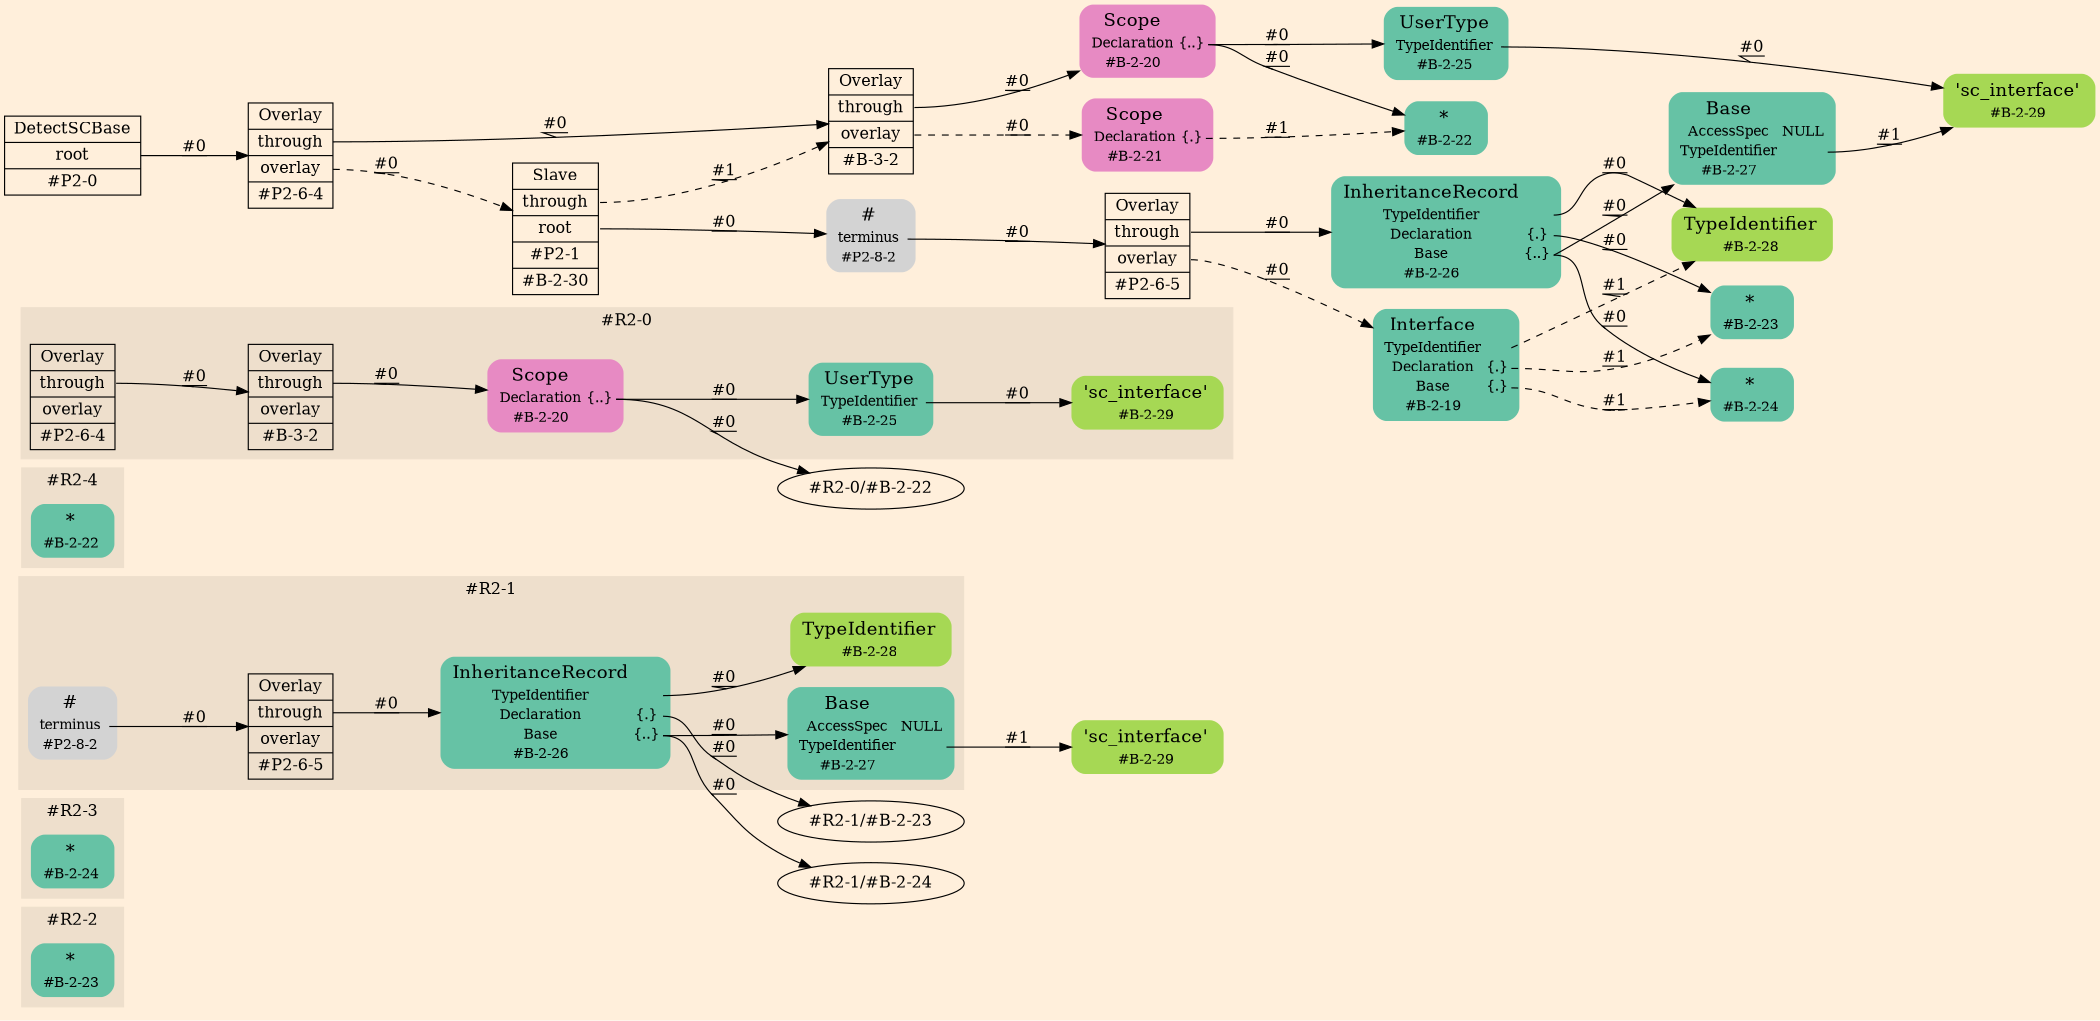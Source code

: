 digraph Inferno {
graph [
rankdir = "LR"
ranksep = 1.0
size = "14,20"
bgcolor = antiquewhite1
color = black
fontcolor = black
];
node [
];
subgraph "cluster#R2-2" {
label = "#R2-2"
style = "filled"
color = antiquewhite2
"#R2-2/#B-2-23" [
shape = "plaintext"
fillcolor = "/set28/1"
label = <<TABLE BORDER="0" CELLBORDER="0" CELLSPACING="0">
 <TR>
  <TD><FONT POINT-SIZE="16.0">*</FONT></TD>
  <TD></TD>
 </TR>
 <TR>
  <TD>#B-2-23</TD>
  <TD PORT="port0"></TD>
 </TR>
</TABLE>>
style = "rounded,filled"
fontsize = "12"
];
}
subgraph "cluster#R2-3" {
label = "#R2-3"
style = "filled"
color = antiquewhite2
"#R2-3/#B-2-24" [
shape = "plaintext"
fillcolor = "/set28/1"
label = <<TABLE BORDER="0" CELLBORDER="0" CELLSPACING="0">
 <TR>
  <TD><FONT POINT-SIZE="16.0">*</FONT></TD>
  <TD></TD>
 </TR>
 <TR>
  <TD>#B-2-24</TD>
  <TD PORT="port0"></TD>
 </TR>
</TABLE>>
style = "rounded,filled"
fontsize = "12"
];
}
"#R2-1/#B-2-29" [
shape = "plaintext"
fillcolor = "/set28/5"
label = <<TABLE BORDER="0" CELLBORDER="0" CELLSPACING="0">
 <TR>
  <TD><FONT POINT-SIZE="16.0">'sc_interface'</FONT></TD>
  <TD></TD>
 </TR>
 <TR>
  <TD>#B-2-29</TD>
  <TD PORT="port0"></TD>
 </TR>
</TABLE>>
style = "rounded,filled"
fontsize = "12"
];
subgraph "cluster#R2-1" {
label = "#R2-1"
style = "filled"
color = antiquewhite2
"#R2-1/#B-2-27" [
shape = "plaintext"
fillcolor = "/set28/1"
label = <<TABLE BORDER="0" CELLBORDER="0" CELLSPACING="0">
 <TR>
  <TD><FONT POINT-SIZE="16.0">Base</FONT></TD>
  <TD></TD>
 </TR>
 <TR>
  <TD>AccessSpec</TD>
  <TD PORT="port0">NULL</TD>
 </TR>
 <TR>
  <TD>TypeIdentifier</TD>
  <TD PORT="port1"></TD>
 </TR>
 <TR>
  <TD>#B-2-27</TD>
  <TD PORT="port2"></TD>
 </TR>
</TABLE>>
style = "rounded,filled"
fontsize = "12"
];
"#R2-1/#B-2-26" [
shape = "plaintext"
fillcolor = "/set28/1"
label = <<TABLE BORDER="0" CELLBORDER="0" CELLSPACING="0">
 <TR>
  <TD><FONT POINT-SIZE="16.0">InheritanceRecord</FONT></TD>
  <TD></TD>
 </TR>
 <TR>
  <TD>TypeIdentifier</TD>
  <TD PORT="port0"></TD>
 </TR>
 <TR>
  <TD>Declaration</TD>
  <TD PORT="port1">{.}</TD>
 </TR>
 <TR>
  <TD>Base</TD>
  <TD PORT="port2">{..}</TD>
 </TR>
 <TR>
  <TD>#B-2-26</TD>
  <TD PORT="port3"></TD>
 </TR>
</TABLE>>
style = "rounded,filled"
fontsize = "12"
];
"#R2-1/#B-2-28" [
shape = "plaintext"
fillcolor = "/set28/5"
label = <<TABLE BORDER="0" CELLBORDER="0" CELLSPACING="0">
 <TR>
  <TD><FONT POINT-SIZE="16.0">TypeIdentifier</FONT></TD>
  <TD></TD>
 </TR>
 <TR>
  <TD>#B-2-28</TD>
  <TD PORT="port0"></TD>
 </TR>
</TABLE>>
style = "rounded,filled"
fontsize = "12"
];
"#R2-1/#P2-8-2" [
shape = "plaintext"
label = <<TABLE BORDER="0" CELLBORDER="0" CELLSPACING="0">
 <TR>
  <TD><FONT POINT-SIZE="16.0">#</FONT></TD>
  <TD></TD>
 </TR>
 <TR>
  <TD>terminus</TD>
  <TD PORT="port0"></TD>
 </TR>
 <TR>
  <TD>#P2-8-2</TD>
  <TD PORT="port1"></TD>
 </TR>
</TABLE>>
style = "rounded,filled"
fontsize = "12"
];
"#R2-1/#P2-6-5" [
shape = "record"
fillcolor = antiquewhite2
label = "<fixed> Overlay | <port0> through | <port1> overlay | <port2> #P2-6-5"
style = "filled"
fontsize = "14"
color = black
fontcolor = black
];
}
subgraph "cluster#R2-4" {
label = "#R2-4"
style = "filled"
color = antiquewhite2
"#R2-4/#B-2-22" [
shape = "plaintext"
fillcolor = "/set28/1"
label = <<TABLE BORDER="0" CELLBORDER="0" CELLSPACING="0">
 <TR>
  <TD><FONT POINT-SIZE="16.0">*</FONT></TD>
  <TD></TD>
 </TR>
 <TR>
  <TD>#B-2-22</TD>
  <TD PORT="port0"></TD>
 </TR>
</TABLE>>
style = "rounded,filled"
fontsize = "12"
];
}
subgraph "cluster#R2-0" {
label = "#R2-0"
style = "filled"
color = antiquewhite2
"#R2-0/#B-2-29" [
shape = "plaintext"
fillcolor = "/set28/5"
label = <<TABLE BORDER="0" CELLBORDER="0" CELLSPACING="0">
 <TR>
  <TD><FONT POINT-SIZE="16.0">'sc_interface'</FONT></TD>
  <TD></TD>
 </TR>
 <TR>
  <TD>#B-2-29</TD>
  <TD PORT="port0"></TD>
 </TR>
</TABLE>>
style = "rounded,filled"
fontsize = "12"
];
"#R2-0/#B-2-25" [
shape = "plaintext"
fillcolor = "/set28/1"
label = <<TABLE BORDER="0" CELLBORDER="0" CELLSPACING="0">
 <TR>
  <TD><FONT POINT-SIZE="16.0">UserType</FONT></TD>
  <TD></TD>
 </TR>
 <TR>
  <TD>TypeIdentifier</TD>
  <TD PORT="port0"></TD>
 </TR>
 <TR>
  <TD>#B-2-25</TD>
  <TD PORT="port1"></TD>
 </TR>
</TABLE>>
style = "rounded,filled"
fontsize = "12"
];
"#R2-0/#P2-6-4" [
shape = "record"
fillcolor = antiquewhite2
label = "<fixed> Overlay | <port0> through | <port1> overlay | <port2> #P2-6-4"
style = "filled"
fontsize = "14"
color = black
fontcolor = black
];
"#R2-0/#B-2-20" [
shape = "plaintext"
fillcolor = "/set28/4"
label = <<TABLE BORDER="0" CELLBORDER="0" CELLSPACING="0">
 <TR>
  <TD><FONT POINT-SIZE="16.0">Scope</FONT></TD>
  <TD></TD>
 </TR>
 <TR>
  <TD>Declaration</TD>
  <TD PORT="port0">{..}</TD>
 </TR>
 <TR>
  <TD>#B-2-20</TD>
  <TD PORT="port1"></TD>
 </TR>
</TABLE>>
style = "rounded,filled"
fontsize = "12"
];
"#R2-0/#B-3-2" [
shape = "record"
fillcolor = antiquewhite2
label = "<fixed> Overlay | <port0> through | <port1> overlay | <port2> #B-3-2"
style = "filled"
fontsize = "14"
color = black
fontcolor = black
];
}
"CR#P2-0" [
shape = "record"
fillcolor = antiquewhite1
label = "<fixed> DetectSCBase | <port0> root | <port1> #P2-0"
style = "filled"
fontsize = "14"
color = black
fontcolor = black
];
"#P2-6-4" [
shape = "record"
fillcolor = antiquewhite1
label = "<fixed> Overlay | <port0> through | <port1> overlay | <port2> #P2-6-4"
style = "filled"
fontsize = "14"
color = black
fontcolor = black
];
"#B-3-2" [
shape = "record"
fillcolor = antiquewhite1
label = "<fixed> Overlay | <port0> through | <port1> overlay | <port2> #B-3-2"
style = "filled"
fontsize = "14"
color = black
fontcolor = black
];
"#B-2-20" [
shape = "plaintext"
fillcolor = "/set28/4"
label = <<TABLE BORDER="0" CELLBORDER="0" CELLSPACING="0">
 <TR>
  <TD><FONT POINT-SIZE="16.0">Scope</FONT></TD>
  <TD></TD>
 </TR>
 <TR>
  <TD>Declaration</TD>
  <TD PORT="port0">{..}</TD>
 </TR>
 <TR>
  <TD>#B-2-20</TD>
  <TD PORT="port1"></TD>
 </TR>
</TABLE>>
style = "rounded,filled"
fontsize = "12"
];
"#B-2-22" [
shape = "plaintext"
fillcolor = "/set28/1"
label = <<TABLE BORDER="0" CELLBORDER="0" CELLSPACING="0">
 <TR>
  <TD><FONT POINT-SIZE="16.0">*</FONT></TD>
  <TD></TD>
 </TR>
 <TR>
  <TD>#B-2-22</TD>
  <TD PORT="port0"></TD>
 </TR>
</TABLE>>
style = "rounded,filled"
fontsize = "12"
];
"#B-2-25" [
shape = "plaintext"
fillcolor = "/set28/1"
label = <<TABLE BORDER="0" CELLBORDER="0" CELLSPACING="0">
 <TR>
  <TD><FONT POINT-SIZE="16.0">UserType</FONT></TD>
  <TD></TD>
 </TR>
 <TR>
  <TD>TypeIdentifier</TD>
  <TD PORT="port0"></TD>
 </TR>
 <TR>
  <TD>#B-2-25</TD>
  <TD PORT="port1"></TD>
 </TR>
</TABLE>>
style = "rounded,filled"
fontsize = "12"
];
"#B-2-29" [
shape = "plaintext"
fillcolor = "/set28/5"
label = <<TABLE BORDER="0" CELLBORDER="0" CELLSPACING="0">
 <TR>
  <TD><FONT POINT-SIZE="16.0">'sc_interface'</FONT></TD>
  <TD></TD>
 </TR>
 <TR>
  <TD>#B-2-29</TD>
  <TD PORT="port0"></TD>
 </TR>
</TABLE>>
style = "rounded,filled"
fontsize = "12"
];
"#B-2-21" [
shape = "plaintext"
fillcolor = "/set28/4"
label = <<TABLE BORDER="0" CELLBORDER="0" CELLSPACING="0">
 <TR>
  <TD><FONT POINT-SIZE="16.0">Scope</FONT></TD>
  <TD></TD>
 </TR>
 <TR>
  <TD>Declaration</TD>
  <TD PORT="port0">{.}</TD>
 </TR>
 <TR>
  <TD>#B-2-21</TD>
  <TD PORT="port1"></TD>
 </TR>
</TABLE>>
style = "rounded,filled"
fontsize = "12"
];
"#B-2-30" [
shape = "record"
fillcolor = antiquewhite1
label = "<fixed> Slave | <port0> through | <port1> root | <port2> #P2-1 | <port3> #B-2-30"
style = "filled"
fontsize = "14"
color = black
fontcolor = black
];
"#P2-8-2" [
shape = "plaintext"
label = <<TABLE BORDER="0" CELLBORDER="0" CELLSPACING="0">
 <TR>
  <TD><FONT POINT-SIZE="16.0">#</FONT></TD>
  <TD></TD>
 </TR>
 <TR>
  <TD>terminus</TD>
  <TD PORT="port0"></TD>
 </TR>
 <TR>
  <TD>#P2-8-2</TD>
  <TD PORT="port1"></TD>
 </TR>
</TABLE>>
style = "rounded,filled"
fontsize = "12"
];
"#P2-6-5" [
shape = "record"
fillcolor = antiquewhite1
label = "<fixed> Overlay | <port0> through | <port1> overlay | <port2> #P2-6-5"
style = "filled"
fontsize = "14"
color = black
fontcolor = black
];
"#B-2-26" [
shape = "plaintext"
fillcolor = "/set28/1"
label = <<TABLE BORDER="0" CELLBORDER="0" CELLSPACING="0">
 <TR>
  <TD><FONT POINT-SIZE="16.0">InheritanceRecord</FONT></TD>
  <TD></TD>
 </TR>
 <TR>
  <TD>TypeIdentifier</TD>
  <TD PORT="port0"></TD>
 </TR>
 <TR>
  <TD>Declaration</TD>
  <TD PORT="port1">{.}</TD>
 </TR>
 <TR>
  <TD>Base</TD>
  <TD PORT="port2">{..}</TD>
 </TR>
 <TR>
  <TD>#B-2-26</TD>
  <TD PORT="port3"></TD>
 </TR>
</TABLE>>
style = "rounded,filled"
fontsize = "12"
];
"#B-2-28" [
shape = "plaintext"
fillcolor = "/set28/5"
label = <<TABLE BORDER="0" CELLBORDER="0" CELLSPACING="0">
 <TR>
  <TD><FONT POINT-SIZE="16.0">TypeIdentifier</FONT></TD>
  <TD></TD>
 </TR>
 <TR>
  <TD>#B-2-28</TD>
  <TD PORT="port0"></TD>
 </TR>
</TABLE>>
style = "rounded,filled"
fontsize = "12"
];
"#B-2-23" [
shape = "plaintext"
fillcolor = "/set28/1"
label = <<TABLE BORDER="0" CELLBORDER="0" CELLSPACING="0">
 <TR>
  <TD><FONT POINT-SIZE="16.0">*</FONT></TD>
  <TD></TD>
 </TR>
 <TR>
  <TD>#B-2-23</TD>
  <TD PORT="port0"></TD>
 </TR>
</TABLE>>
style = "rounded,filled"
fontsize = "12"
];
"#B-2-24" [
shape = "plaintext"
fillcolor = "/set28/1"
label = <<TABLE BORDER="0" CELLBORDER="0" CELLSPACING="0">
 <TR>
  <TD><FONT POINT-SIZE="16.0">*</FONT></TD>
  <TD></TD>
 </TR>
 <TR>
  <TD>#B-2-24</TD>
  <TD PORT="port0"></TD>
 </TR>
</TABLE>>
style = "rounded,filled"
fontsize = "12"
];
"#B-2-27" [
shape = "plaintext"
fillcolor = "/set28/1"
label = <<TABLE BORDER="0" CELLBORDER="0" CELLSPACING="0">
 <TR>
  <TD><FONT POINT-SIZE="16.0">Base</FONT></TD>
  <TD></TD>
 </TR>
 <TR>
  <TD>AccessSpec</TD>
  <TD PORT="port0">NULL</TD>
 </TR>
 <TR>
  <TD>TypeIdentifier</TD>
  <TD PORT="port1"></TD>
 </TR>
 <TR>
  <TD>#B-2-27</TD>
  <TD PORT="port2"></TD>
 </TR>
</TABLE>>
style = "rounded,filled"
fontsize = "12"
];
"#B-2-19" [
shape = "plaintext"
fillcolor = "/set28/1"
label = <<TABLE BORDER="0" CELLBORDER="0" CELLSPACING="0">
 <TR>
  <TD><FONT POINT-SIZE="16.0">Interface</FONT></TD>
  <TD></TD>
 </TR>
 <TR>
  <TD>TypeIdentifier</TD>
  <TD PORT="port0"></TD>
 </TR>
 <TR>
  <TD>Declaration</TD>
  <TD PORT="port1">{.}</TD>
 </TR>
 <TR>
  <TD>Base</TD>
  <TD PORT="port2">{.}</TD>
 </TR>
 <TR>
  <TD>#B-2-19</TD>
  <TD PORT="port3"></TD>
 </TR>
</TABLE>>
style = "rounded,filled"
fontsize = "12"
];
"CR#P2-0":port0 -> "#P2-6-4" [style="solid"
label = "#0"
decorate = true
color = black
fontcolor = black
];
"#P2-6-4":port0 -> "#B-3-2" [style="solid"
label = "#0"
decorate = true
color = black
fontcolor = black
];
"#P2-6-4":port1 -> "#B-2-30" [style="dashed"
label = "#0"
decorate = true
color = black
fontcolor = black
];
"#B-3-2":port0 -> "#B-2-20" [style="solid"
label = "#0"
decorate = true
color = black
fontcolor = black
];
"#B-3-2":port1 -> "#B-2-21" [style="dashed"
label = "#0"
decorate = true
color = black
fontcolor = black
];
"#B-2-20":port0 -> "#B-2-22" [style="solid"
label = "#0"
decorate = true
color = black
fontcolor = black
];
"#B-2-20":port0 -> "#B-2-25" [style="solid"
label = "#0"
decorate = true
color = black
fontcolor = black
];
"#B-2-25":port0 -> "#B-2-29" [style="solid"
label = "#0"
decorate = true
color = black
fontcolor = black
];
"#B-2-21":port0 -> "#B-2-22" [style="dashed"
label = "#1"
decorate = true
color = black
fontcolor = black
];
"#B-2-30":port0 -> "#B-3-2" [style="dashed"
label = "#1"
decorate = true
color = black
fontcolor = black
];
"#B-2-30":port1 -> "#P2-8-2" [style="solid"
label = "#0"
decorate = true
color = black
fontcolor = black
];
"#P2-8-2":port0 -> "#P2-6-5" [style="solid"
label = "#0"
decorate = true
color = black
fontcolor = black
];
"#P2-6-5":port0 -> "#B-2-26" [style="solid"
label = "#0"
decorate = true
color = black
fontcolor = black
];
"#P2-6-5":port1 -> "#B-2-19" [style="dashed"
label = "#0"
decorate = true
color = black
fontcolor = black
];
"#B-2-26":port0 -> "#B-2-28" [style="solid"
label = "#0"
decorate = true
color = black
fontcolor = black
];
"#B-2-26":port1 -> "#B-2-23" [style="solid"
label = "#0"
decorate = true
color = black
fontcolor = black
];
"#B-2-26":port2 -> "#B-2-24" [style="solid"
label = "#0"
decorate = true
color = black
fontcolor = black
];
"#B-2-26":port2 -> "#B-2-27" [style="solid"
label = "#0"
decorate = true
color = black
fontcolor = black
];
"#B-2-27":port1 -> "#B-2-29" [style="solid"
label = "#1"
decorate = true
color = black
fontcolor = black
];
"#B-2-19":port0 -> "#B-2-28" [style="dashed"
label = "#1"
decorate = true
color = black
fontcolor = black
];
"#B-2-19":port1 -> "#B-2-23" [style="dashed"
label = "#1"
decorate = true
color = black
fontcolor = black
];
"#B-2-19":port2 -> "#B-2-24" [style="dashed"
label = "#1"
decorate = true
color = black
fontcolor = black
];
"#R2-0/#B-2-25":port0 -> "#R2-0/#B-2-29" [style="solid"
label = "#0"
decorate = true
color = black
fontcolor = black
];
"#R2-0/#P2-6-4":port0 -> "#R2-0/#B-3-2" [style="solid"
label = "#0"
decorate = true
color = black
fontcolor = black
];
"#R2-0/#B-2-20":port0 -> "#R2-0/#B-2-22" [style="solid"
label = "#0"
decorate = true
color = black
fontcolor = black
];
"#R2-0/#B-2-20":port0 -> "#R2-0/#B-2-25" [style="solid"
label = "#0"
decorate = true
color = black
fontcolor = black
];
"#R2-0/#B-3-2":port0 -> "#R2-0/#B-2-20" [style="solid"
label = "#0"
decorate = true
color = black
fontcolor = black
];
"#R2-1/#B-2-27":port1 -> "#R2-1/#B-2-29" [style="solid"
label = "#1"
decorate = true
color = black
fontcolor = black
];
"#R2-1/#B-2-26":port0 -> "#R2-1/#B-2-28" [style="solid"
label = "#0"
decorate = true
color = black
fontcolor = black
];
"#R2-1/#B-2-26":port1 -> "#R2-1/#B-2-23" [style="solid"
label = "#0"
decorate = true
color = black
fontcolor = black
];
"#R2-1/#B-2-26":port2 -> "#R2-1/#B-2-24" [style="solid"
label = "#0"
decorate = true
color = black
fontcolor = black
];
"#R2-1/#B-2-26":port2 -> "#R2-1/#B-2-27" [style="solid"
label = "#0"
decorate = true
color = black
fontcolor = black
];
"#R2-1/#P2-8-2":port0 -> "#R2-1/#P2-6-5" [style="solid"
label = "#0"
decorate = true
color = black
fontcolor = black
];
"#R2-1/#P2-6-5":port0 -> "#R2-1/#B-2-26" [style="solid"
label = "#0"
decorate = true
color = black
fontcolor = black
];
}
